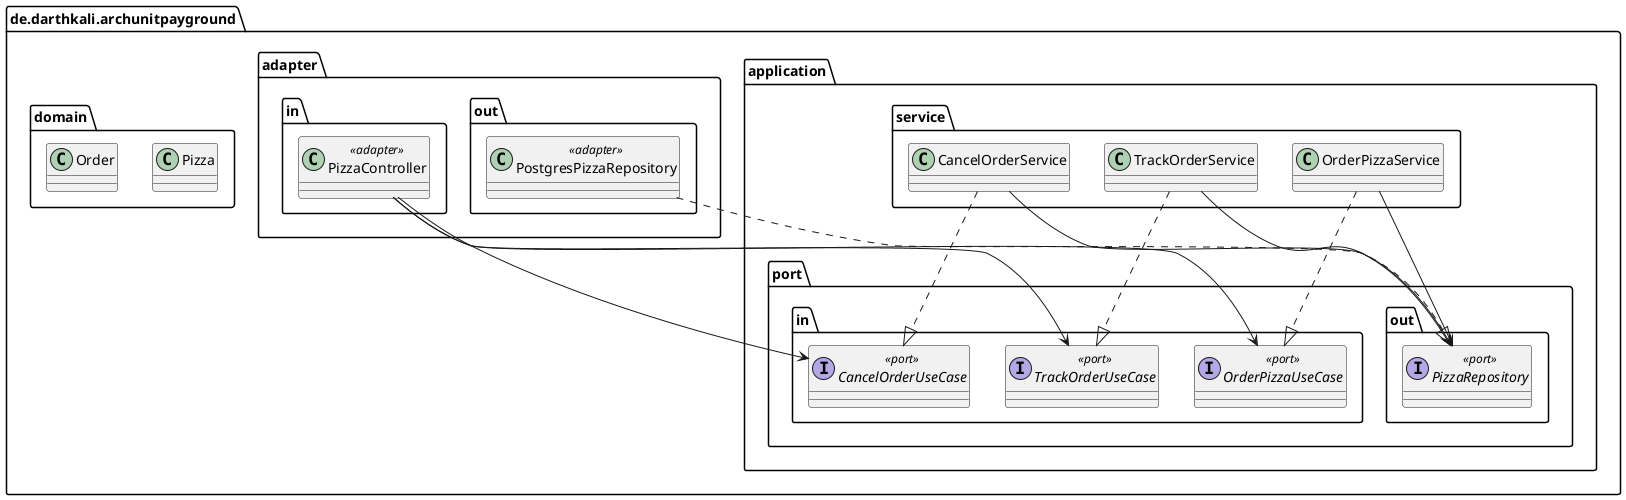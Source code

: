 @startuml
'https://plantuml.com/class-diagram

!pragma useIntermediatePackages false
package de.darthkali.archunitpayground{
    package application{
        package service {
            class OrderPizzaService
            class TrackOrderService
            class CancelOrderService
        }

        package port{
            package in {
                interface OrderPizzaUseCase <<port>>
                interface TrackOrderUseCase <<port>>
                interface CancelOrderUseCase <<port>>
            }

            package out {
                interface PizzaRepository <<port>>
            }
        }

    }


    package adapter{
        package in {
            class PizzaController <<adapter>>
        }

        package out {
            class PostgresPizzaRepository <<adapter>>
        }
    }

    package domain{
        class Pizza
        class Order
    }
}



OrderPizzaService --> PizzaRepository
TrackOrderService --> PizzaRepository
CancelOrderService --> PizzaRepository

OrderPizzaService ..|> OrderPizzaUseCase
TrackOrderService ..|> TrackOrderUseCase
CancelOrderService ..|> CancelOrderUseCase

PizzaController --> OrderPizzaUseCase
PizzaController --> TrackOrderUseCase
PizzaController --> CancelOrderUseCase

PostgresPizzaRepository ..|> PizzaRepository


@enduml

